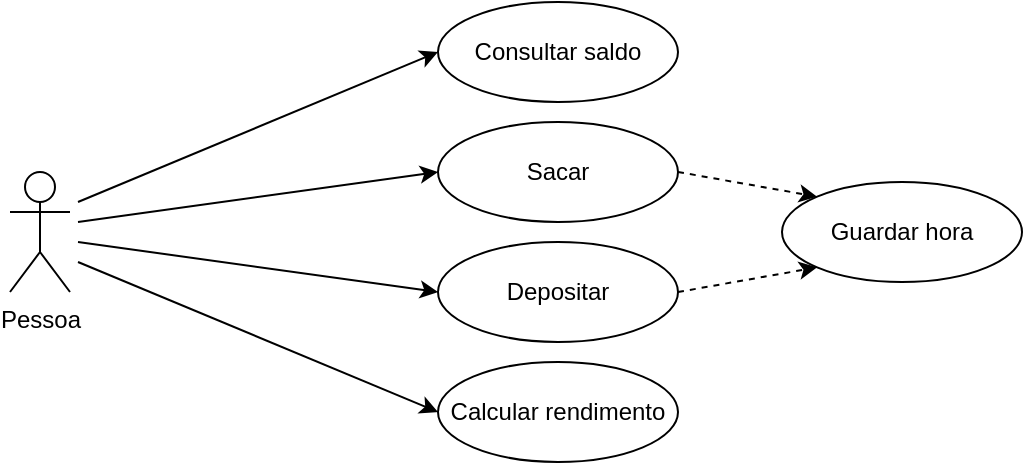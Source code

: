 <mxfile version="21.3.2" type="device">
  <diagram name="Página-1" id="__q9HOhYkfR3rVHoZWRG">
    <mxGraphModel dx="880" dy="395" grid="1" gridSize="10" guides="1" tooltips="1" connect="1" arrows="1" fold="1" page="1" pageScale="1" pageWidth="827" pageHeight="1169" math="0" shadow="0">
      <root>
        <mxCell id="0" />
        <mxCell id="1" parent="0" />
        <mxCell id="BWz_2r49--DbPQUXELvI-1" value="Pessoa" style="shape=umlActor;verticalLabelPosition=bottom;verticalAlign=top;html=1;outlineConnect=0;" parent="1" vertex="1">
          <mxGeometry x="56" y="115" width="30" height="60" as="geometry" />
        </mxCell>
        <mxCell id="BWz_2r49--DbPQUXELvI-2" value="Consultar saldo" style="ellipse;whiteSpace=wrap;html=1;" parent="1" vertex="1">
          <mxGeometry x="270" y="30" width="120" height="50" as="geometry" />
        </mxCell>
        <mxCell id="BWz_2r49--DbPQUXELvI-3" value="Sacar" style="ellipse;whiteSpace=wrap;html=1;" parent="1" vertex="1">
          <mxGeometry x="270" y="90" width="120" height="50" as="geometry" />
        </mxCell>
        <mxCell id="BWz_2r49--DbPQUXELvI-4" value="Depositar" style="ellipse;whiteSpace=wrap;html=1;" parent="1" vertex="1">
          <mxGeometry x="270" y="150" width="120" height="50" as="geometry" />
        </mxCell>
        <mxCell id="BWz_2r49--DbPQUXELvI-5" value="Calcular rendimento" style="ellipse;whiteSpace=wrap;html=1;" parent="1" vertex="1">
          <mxGeometry x="270" y="210" width="120" height="50" as="geometry" />
        </mxCell>
        <mxCell id="BWz_2r49--DbPQUXELvI-7" value="" style="endArrow=classic;html=1;rounded=0;entryX=0;entryY=0.5;entryDx=0;entryDy=0;" parent="1" target="BWz_2r49--DbPQUXELvI-2" edge="1">
          <mxGeometry width="50" height="50" relative="1" as="geometry">
            <mxPoint x="90" y="130" as="sourcePoint" />
            <mxPoint x="230" y="70" as="targetPoint" />
          </mxGeometry>
        </mxCell>
        <mxCell id="BWz_2r49--DbPQUXELvI-8" value="" style="endArrow=classic;html=1;rounded=0;entryX=0;entryY=0.5;entryDx=0;entryDy=0;" parent="1" target="BWz_2r49--DbPQUXELvI-3" edge="1">
          <mxGeometry width="50" height="50" relative="1" as="geometry">
            <mxPoint x="90" y="140" as="sourcePoint" />
            <mxPoint x="280" y="65" as="targetPoint" />
          </mxGeometry>
        </mxCell>
        <mxCell id="BWz_2r49--DbPQUXELvI-9" value="" style="endArrow=classic;html=1;rounded=0;entryX=0;entryY=0.5;entryDx=0;entryDy=0;" parent="1" target="BWz_2r49--DbPQUXELvI-4" edge="1">
          <mxGeometry width="50" height="50" relative="1" as="geometry">
            <mxPoint x="90" y="150" as="sourcePoint" />
            <mxPoint x="280" y="125" as="targetPoint" />
          </mxGeometry>
        </mxCell>
        <mxCell id="BWz_2r49--DbPQUXELvI-10" value="" style="endArrow=classic;html=1;rounded=0;entryX=0;entryY=0.5;entryDx=0;entryDy=0;" parent="1" target="BWz_2r49--DbPQUXELvI-5" edge="1">
          <mxGeometry width="50" height="50" relative="1" as="geometry">
            <mxPoint x="90" y="160" as="sourcePoint" />
            <mxPoint x="280" y="185" as="targetPoint" />
          </mxGeometry>
        </mxCell>
        <mxCell id="BWz_2r49--DbPQUXELvI-11" value="" style="endArrow=classic;html=1;rounded=0;exitX=1;exitY=0.5;exitDx=0;exitDy=0;entryX=0;entryY=0;entryDx=0;entryDy=0;strokeColor=default;dashed=1;" parent="1" source="BWz_2r49--DbPQUXELvI-3" target="BWz_2r49--DbPQUXELvI-12" edge="1">
          <mxGeometry width="50" height="50" relative="1" as="geometry">
            <mxPoint x="490" y="240" as="sourcePoint" />
            <mxPoint x="430" y="90" as="targetPoint" />
          </mxGeometry>
        </mxCell>
        <mxCell id="BWz_2r49--DbPQUXELvI-12" value="Guardar hora" style="ellipse;whiteSpace=wrap;html=1;" parent="1" vertex="1">
          <mxGeometry x="442" y="120" width="120" height="50" as="geometry" />
        </mxCell>
        <mxCell id="BWz_2r49--DbPQUXELvI-13" value="" style="endArrow=classic;html=1;rounded=0;exitX=1;exitY=0.5;exitDx=0;exitDy=0;entryX=0;entryY=1;entryDx=0;entryDy=0;dashed=1;" parent="1" source="BWz_2r49--DbPQUXELvI-4" target="BWz_2r49--DbPQUXELvI-12" edge="1">
          <mxGeometry width="50" height="50" relative="1" as="geometry">
            <mxPoint x="400" y="125" as="sourcePoint" />
            <mxPoint x="460" y="190" as="targetPoint" />
          </mxGeometry>
        </mxCell>
      </root>
    </mxGraphModel>
  </diagram>
</mxfile>
